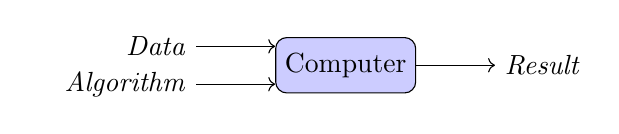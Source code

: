﻿\usetikzlibrary{,positioning}
\tikzstyle{block} = [rectangle, draw, fill=blue!20, text centered, rounded corners, minimum height=2em]
\tikzstyle{line} = [draw, ->]

\begin{tikzpicture}
	\node [block] (computer) at (0,0) {Computer};
    \node[left = of computer.165] (data) {\emph{Data}};
    \node[left = of computer.195] (algorithm) {\emph{Algorithm}};
    \node[right = of computer] (result) {\emph{Result}};

	\path[line] (data) -- (computer.165);
	\path[line] (algorithm) -- (computer.195);
	\path[line] (computer) -- (result);
\end{tikzpicture}